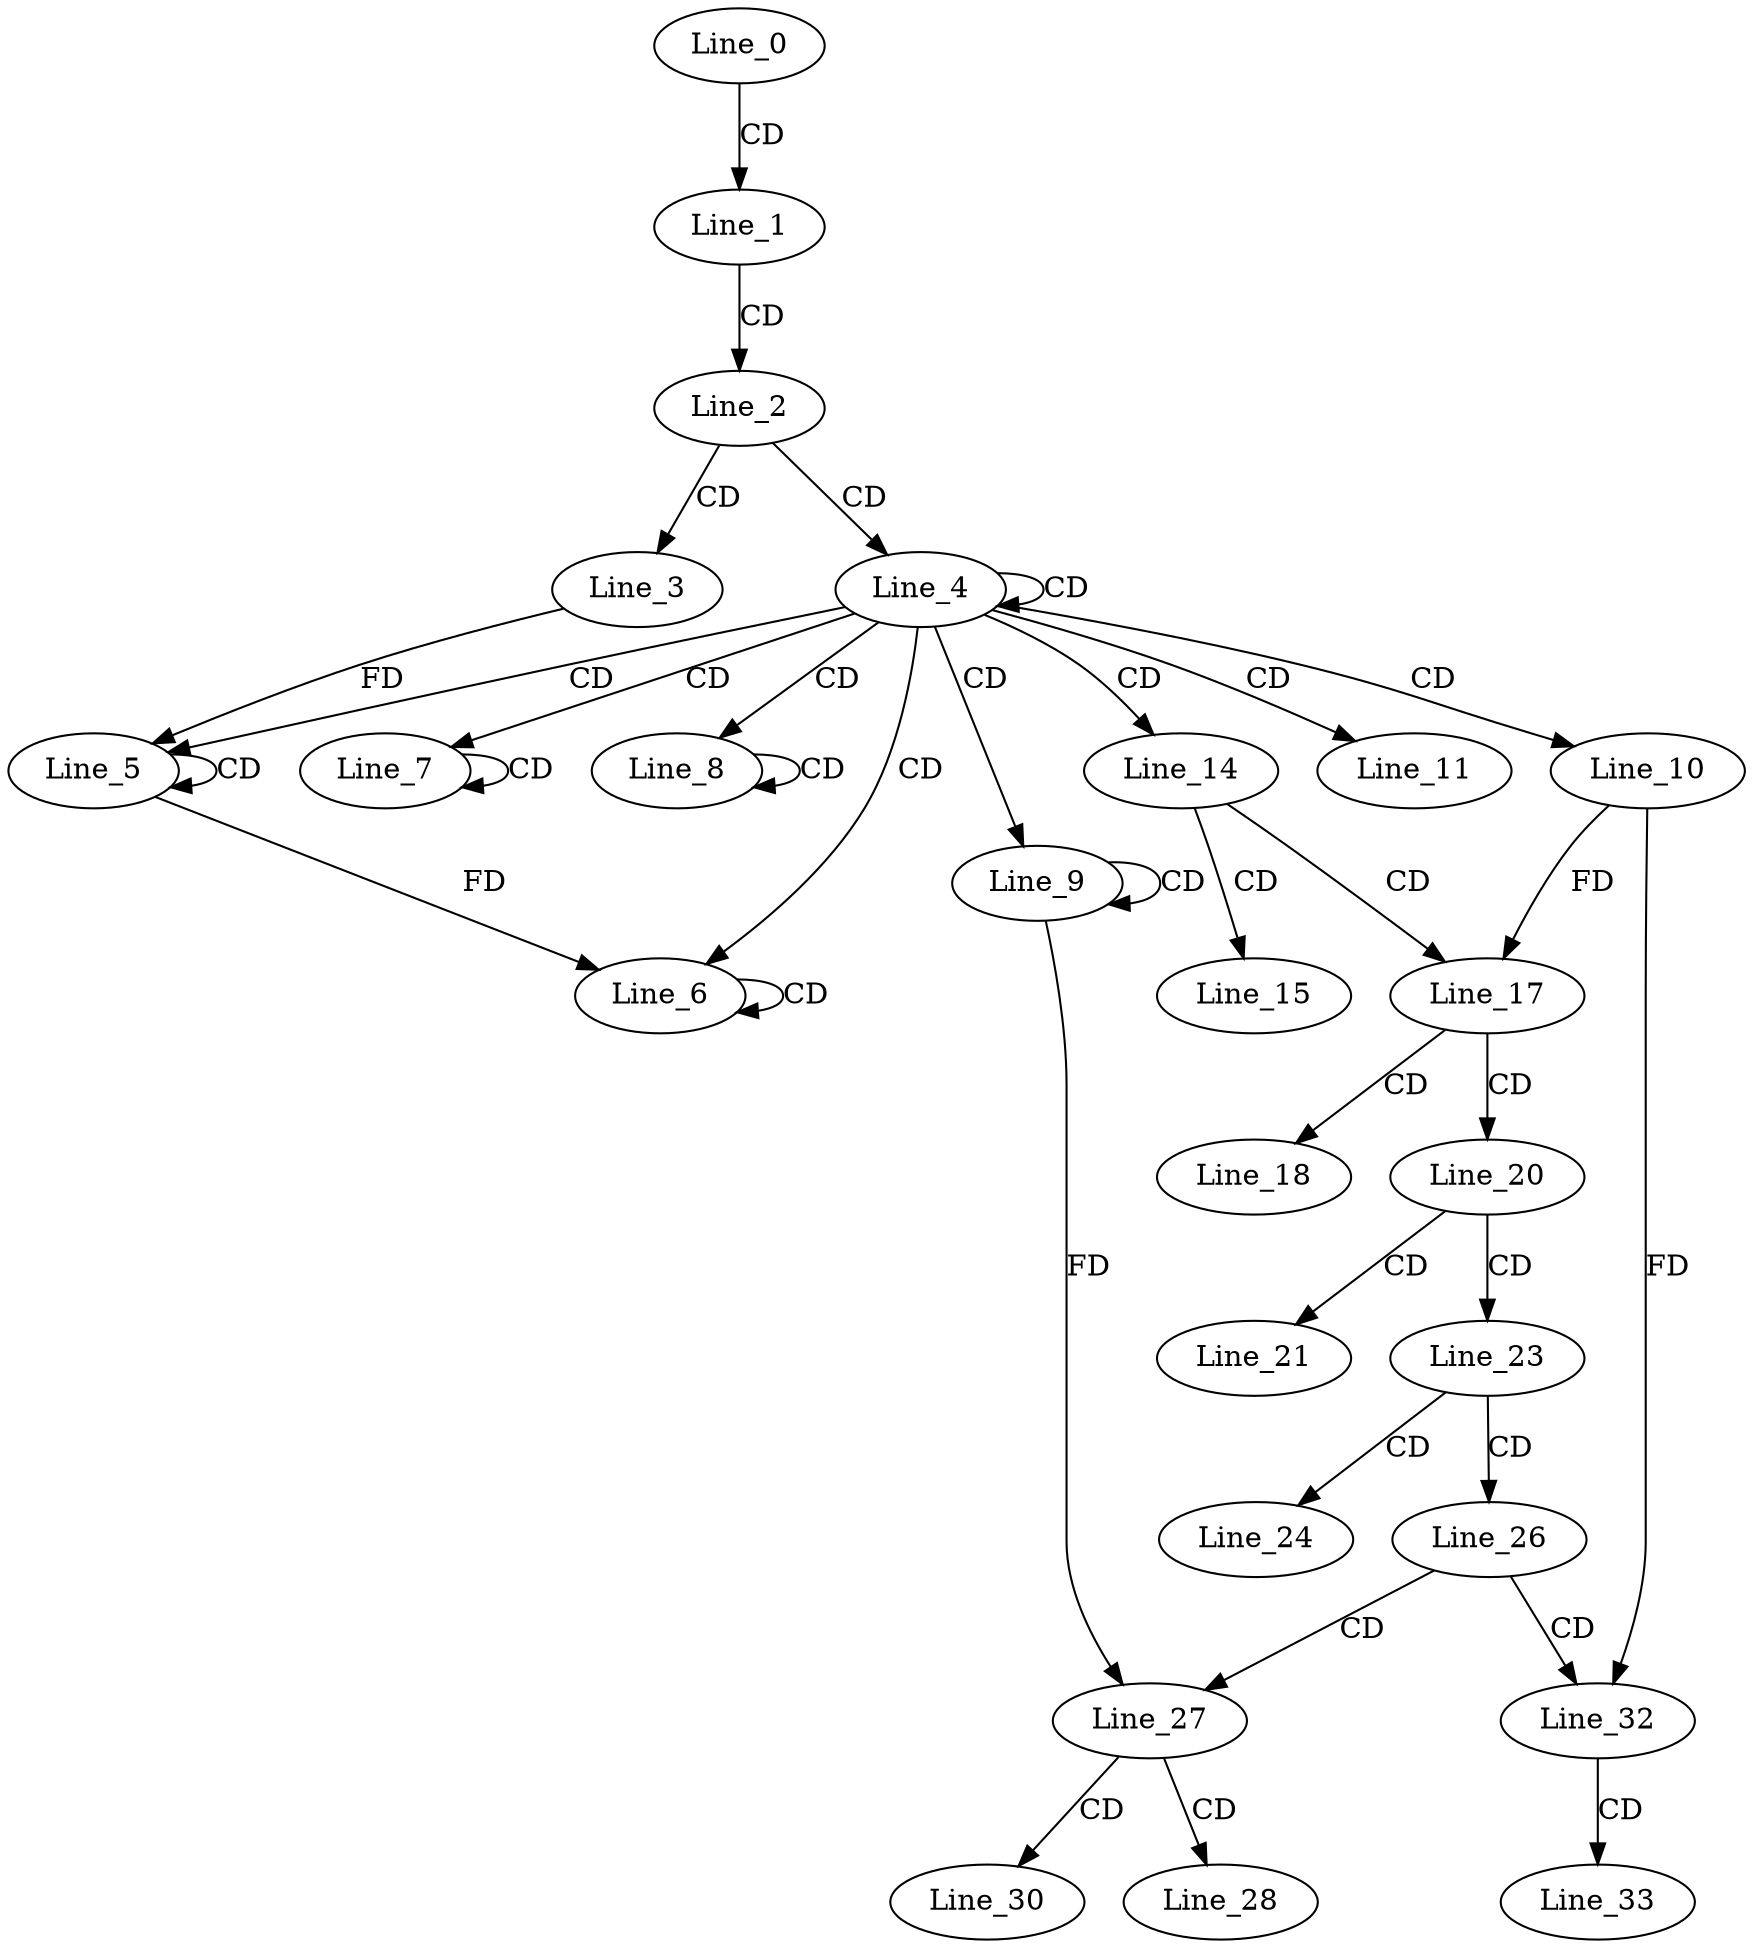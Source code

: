 digraph G {
  Line_0;
  Line_1;
  Line_2;
  Line_3;
  Line_4;
  Line_5;
  Line_5;
  Line_6;
  Line_6;
  Line_7;
  Line_7;
  Line_8;
  Line_8;
  Line_9;
  Line_9;
  Line_10;
  Line_11;
  Line_14;
  Line_15;
  Line_17;
  Line_18;
  Line_20;
  Line_21;
  Line_23;
  Line_24;
  Line_26;
  Line_27;
  Line_28;
  Line_30;
  Line_32;
  Line_33;
  Line_0 -> Line_1 [ label="CD" ];
  Line_1 -> Line_2 [ label="CD" ];
  Line_2 -> Line_3 [ label="CD" ];
  Line_2 -> Line_4 [ label="CD" ];
  Line_4 -> Line_4 [ label="CD" ];
  Line_4 -> Line_5 [ label="CD" ];
  Line_5 -> Line_5 [ label="CD" ];
  Line_3 -> Line_5 [ label="FD" ];
  Line_4 -> Line_6 [ label="CD" ];
  Line_6 -> Line_6 [ label="CD" ];
  Line_5 -> Line_6 [ label="FD" ];
  Line_4 -> Line_7 [ label="CD" ];
  Line_7 -> Line_7 [ label="CD" ];
  Line_4 -> Line_8 [ label="CD" ];
  Line_8 -> Line_8 [ label="CD" ];
  Line_4 -> Line_9 [ label="CD" ];
  Line_9 -> Line_9 [ label="CD" ];
  Line_4 -> Line_10 [ label="CD" ];
  Line_4 -> Line_11 [ label="CD" ];
  Line_4 -> Line_14 [ label="CD" ];
  Line_14 -> Line_15 [ label="CD" ];
  Line_14 -> Line_17 [ label="CD" ];
  Line_10 -> Line_17 [ label="FD" ];
  Line_17 -> Line_18 [ label="CD" ];
  Line_17 -> Line_20 [ label="CD" ];
  Line_20 -> Line_21 [ label="CD" ];
  Line_20 -> Line_23 [ label="CD" ];
  Line_23 -> Line_24 [ label="CD" ];
  Line_23 -> Line_26 [ label="CD" ];
  Line_26 -> Line_27 [ label="CD" ];
  Line_9 -> Line_27 [ label="FD" ];
  Line_27 -> Line_28 [ label="CD" ];
  Line_27 -> Line_30 [ label="CD" ];
  Line_26 -> Line_32 [ label="CD" ];
  Line_10 -> Line_32 [ label="FD" ];
  Line_32 -> Line_33 [ label="CD" ];
}
